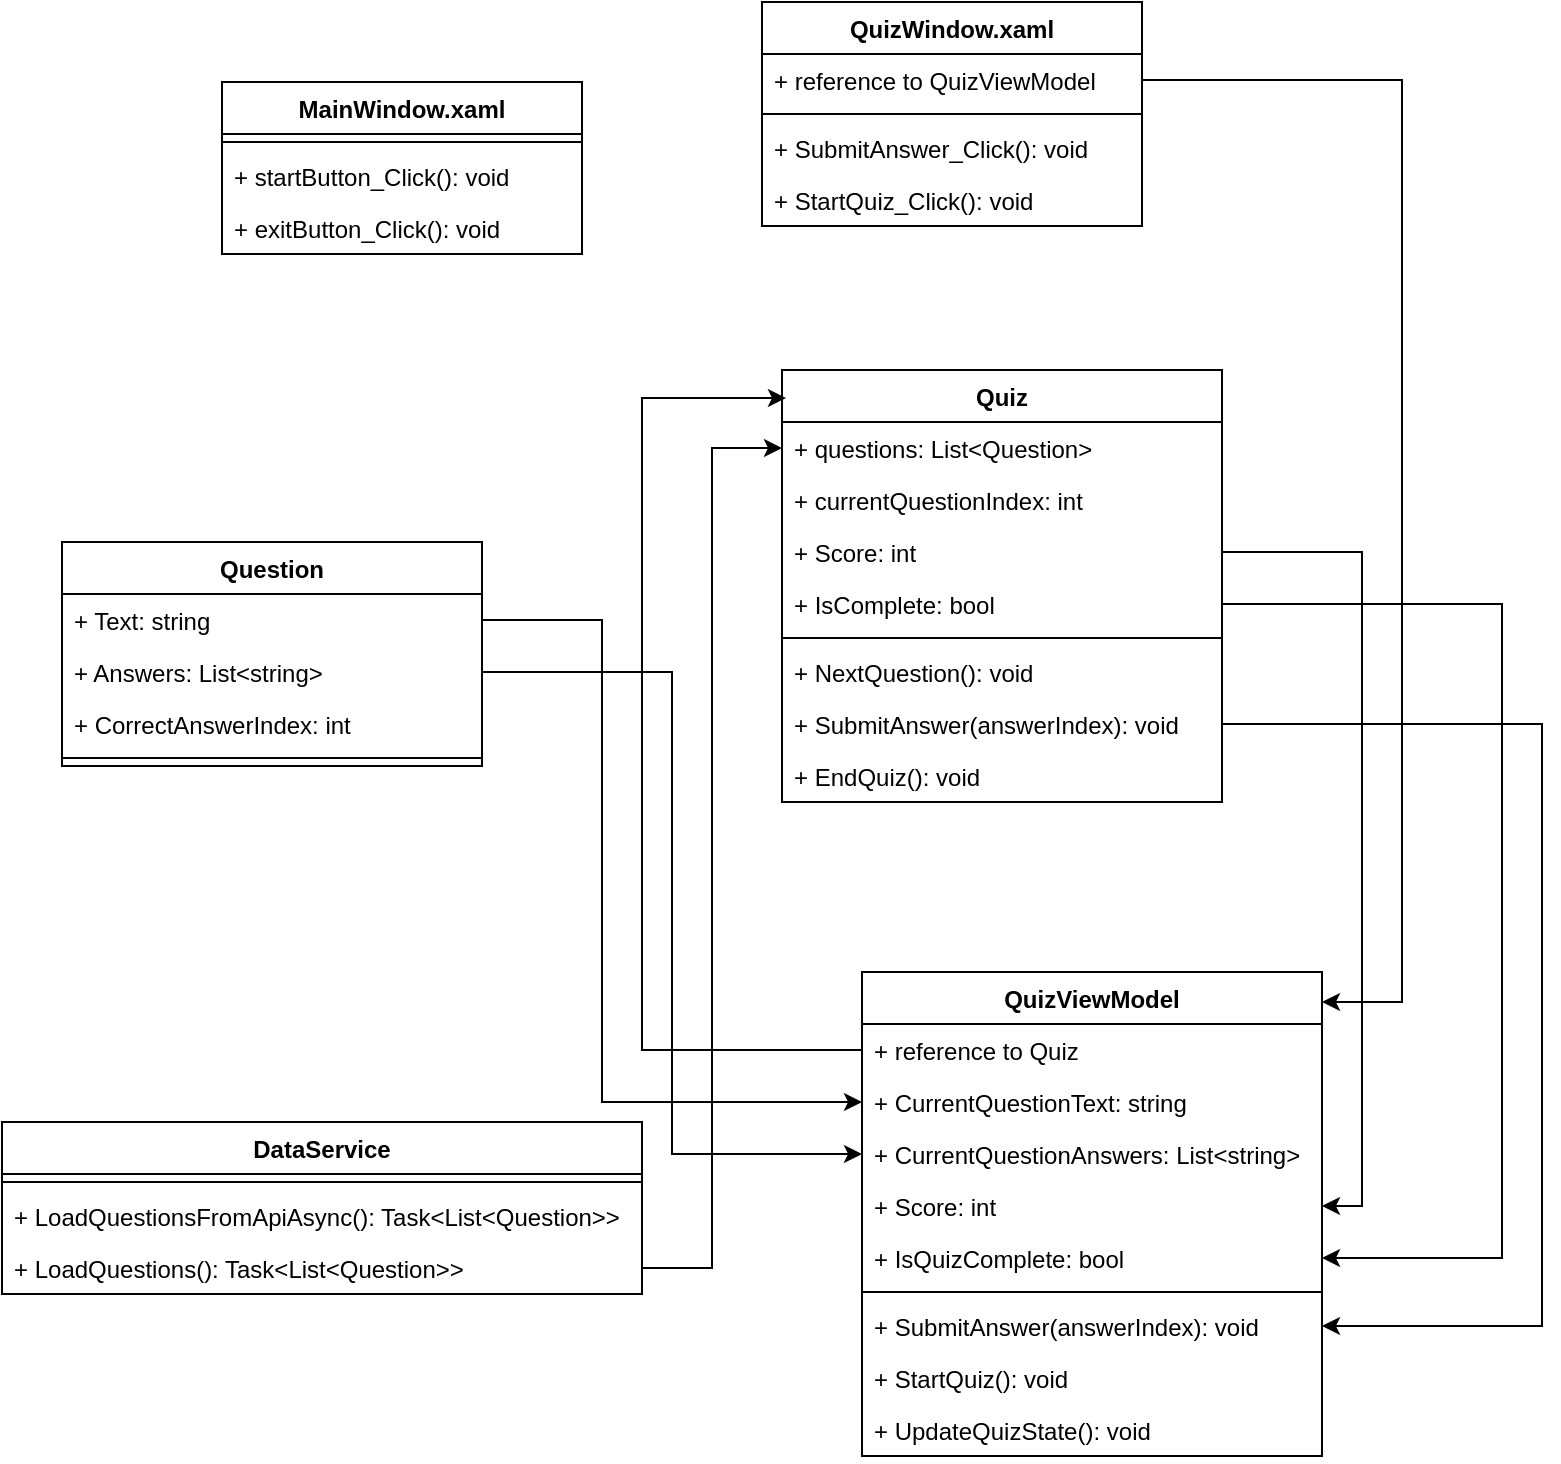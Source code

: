<mxfile version="20.8.18" type="device"><diagram id="C5RBs43oDa-KdzZeNtuy" name="Page-1"><mxGraphModel dx="1674" dy="834" grid="1" gridSize="10" guides="1" tooltips="1" connect="1" arrows="1" fold="1" page="1" pageScale="1" pageWidth="827" pageHeight="1169" math="0" shadow="0"><root><mxCell id="WIyWlLk6GJQsqaUBKTNV-0"/><mxCell id="WIyWlLk6GJQsqaUBKTNV-1" parent="WIyWlLk6GJQsqaUBKTNV-0"/><mxCell id="sbfS5uuyWjR03pBwerf1-0" value="MainWindow.xaml" style="swimlane;fontStyle=1;align=center;verticalAlign=top;childLayout=stackLayout;horizontal=1;startSize=26;horizontalStack=0;resizeParent=1;resizeParentMax=0;resizeLast=0;collapsible=1;marginBottom=0;" vertex="1" parent="WIyWlLk6GJQsqaUBKTNV-1"><mxGeometry x="110" y="140" width="180" height="86" as="geometry"/></mxCell><mxCell id="sbfS5uuyWjR03pBwerf1-1" value="" style="line;strokeWidth=1;fillColor=none;align=left;verticalAlign=middle;spacingTop=-1;spacingLeft=3;spacingRight=3;rotatable=0;labelPosition=right;points=[];portConstraint=eastwest;strokeColor=inherit;" vertex="1" parent="sbfS5uuyWjR03pBwerf1-0"><mxGeometry y="26" width="180" height="8" as="geometry"/></mxCell><mxCell id="sbfS5uuyWjR03pBwerf1-2" value="+ startButton_Click(): void" style="text;strokeColor=none;fillColor=none;align=left;verticalAlign=top;spacingLeft=4;spacingRight=4;overflow=hidden;rotatable=0;points=[[0,0.5],[1,0.5]];portConstraint=eastwest;" vertex="1" parent="sbfS5uuyWjR03pBwerf1-0"><mxGeometry y="34" width="180" height="26" as="geometry"/></mxCell><mxCell id="sbfS5uuyWjR03pBwerf1-3" value="+ exitButton_Click(): void" style="text;strokeColor=none;fillColor=none;align=left;verticalAlign=top;spacingLeft=4;spacingRight=4;overflow=hidden;rotatable=0;points=[[0,0.5],[1,0.5]];portConstraint=eastwest;" vertex="1" parent="sbfS5uuyWjR03pBwerf1-0"><mxGeometry y="60" width="180" height="26" as="geometry"/></mxCell><mxCell id="sbfS5uuyWjR03pBwerf1-4" value="Question" style="swimlane;fontStyle=1;align=center;verticalAlign=top;childLayout=stackLayout;horizontal=1;startSize=26;horizontalStack=0;resizeParent=1;resizeParentMax=0;resizeLast=0;collapsible=1;marginBottom=0;" vertex="1" parent="WIyWlLk6GJQsqaUBKTNV-1"><mxGeometry x="30" y="370" width="210" height="112" as="geometry"/></mxCell><mxCell id="sbfS5uuyWjR03pBwerf1-5" value="+ Text: string" style="text;strokeColor=none;fillColor=none;align=left;verticalAlign=top;spacingLeft=4;spacingRight=4;overflow=hidden;rotatable=0;points=[[0,0.5],[1,0.5]];portConstraint=eastwest;" vertex="1" parent="sbfS5uuyWjR03pBwerf1-4"><mxGeometry y="26" width="210" height="26" as="geometry"/></mxCell><mxCell id="sbfS5uuyWjR03pBwerf1-6" value="+ Answers: List&lt;string&gt;" style="text;strokeColor=none;fillColor=none;align=left;verticalAlign=top;spacingLeft=4;spacingRight=4;overflow=hidden;rotatable=0;points=[[0,0.5],[1,0.5]];portConstraint=eastwest;" vertex="1" parent="sbfS5uuyWjR03pBwerf1-4"><mxGeometry y="52" width="210" height="26" as="geometry"/></mxCell><mxCell id="sbfS5uuyWjR03pBwerf1-7" value="+ CorrectAnswerIndex: int" style="text;strokeColor=none;fillColor=none;align=left;verticalAlign=top;spacingLeft=4;spacingRight=4;overflow=hidden;rotatable=0;points=[[0,0.5],[1,0.5]];portConstraint=eastwest;" vertex="1" parent="sbfS5uuyWjR03pBwerf1-4"><mxGeometry y="78" width="210" height="26" as="geometry"/></mxCell><mxCell id="sbfS5uuyWjR03pBwerf1-8" value="" style="line;strokeWidth=1;fillColor=none;align=left;verticalAlign=middle;spacingTop=-1;spacingLeft=3;spacingRight=3;rotatable=0;labelPosition=right;points=[];portConstraint=eastwest;strokeColor=inherit;" vertex="1" parent="sbfS5uuyWjR03pBwerf1-4"><mxGeometry y="104" width="210" height="8" as="geometry"/></mxCell><mxCell id="sbfS5uuyWjR03pBwerf1-9" value="Quiz" style="swimlane;fontStyle=1;align=center;verticalAlign=top;childLayout=stackLayout;horizontal=1;startSize=26;horizontalStack=0;resizeParent=1;resizeParentMax=0;resizeLast=0;collapsible=1;marginBottom=0;" vertex="1" parent="WIyWlLk6GJQsqaUBKTNV-1"><mxGeometry x="390" y="284" width="220" height="216" as="geometry"/></mxCell><mxCell id="sbfS5uuyWjR03pBwerf1-10" value="+ questions: List&lt;Question&gt;" style="text;strokeColor=none;fillColor=none;align=left;verticalAlign=top;spacingLeft=4;spacingRight=4;overflow=hidden;rotatable=0;points=[[0,0.5],[1,0.5]];portConstraint=eastwest;" vertex="1" parent="sbfS5uuyWjR03pBwerf1-9"><mxGeometry y="26" width="220" height="26" as="geometry"/></mxCell><mxCell id="sbfS5uuyWjR03pBwerf1-11" value="+ currentQuestionIndex: int" style="text;strokeColor=none;fillColor=none;align=left;verticalAlign=top;spacingLeft=4;spacingRight=4;overflow=hidden;rotatable=0;points=[[0,0.5],[1,0.5]];portConstraint=eastwest;" vertex="1" parent="sbfS5uuyWjR03pBwerf1-9"><mxGeometry y="52" width="220" height="26" as="geometry"/></mxCell><mxCell id="sbfS5uuyWjR03pBwerf1-12" value="+ Score: int" style="text;strokeColor=none;fillColor=none;align=left;verticalAlign=top;spacingLeft=4;spacingRight=4;overflow=hidden;rotatable=0;points=[[0,0.5],[1,0.5]];portConstraint=eastwest;" vertex="1" parent="sbfS5uuyWjR03pBwerf1-9"><mxGeometry y="78" width="220" height="26" as="geometry"/></mxCell><mxCell id="sbfS5uuyWjR03pBwerf1-13" value="+ IsComplete: bool" style="text;strokeColor=none;fillColor=none;align=left;verticalAlign=top;spacingLeft=4;spacingRight=4;overflow=hidden;rotatable=0;points=[[0,0.5],[1,0.5]];portConstraint=eastwest;" vertex="1" parent="sbfS5uuyWjR03pBwerf1-9"><mxGeometry y="104" width="220" height="26" as="geometry"/></mxCell><mxCell id="sbfS5uuyWjR03pBwerf1-14" value="" style="line;strokeWidth=1;fillColor=none;align=left;verticalAlign=middle;spacingTop=-1;spacingLeft=3;spacingRight=3;rotatable=0;labelPosition=right;points=[];portConstraint=eastwest;strokeColor=inherit;" vertex="1" parent="sbfS5uuyWjR03pBwerf1-9"><mxGeometry y="130" width="220" height="8" as="geometry"/></mxCell><mxCell id="sbfS5uuyWjR03pBwerf1-15" value="+ NextQuestion(): void" style="text;strokeColor=none;fillColor=none;align=left;verticalAlign=top;spacingLeft=4;spacingRight=4;overflow=hidden;rotatable=0;points=[[0,0.5],[1,0.5]];portConstraint=eastwest;" vertex="1" parent="sbfS5uuyWjR03pBwerf1-9"><mxGeometry y="138" width="220" height="26" as="geometry"/></mxCell><mxCell id="sbfS5uuyWjR03pBwerf1-16" value="+ SubmitAnswer(answerIndex): void" style="text;strokeColor=none;fillColor=none;align=left;verticalAlign=top;spacingLeft=4;spacingRight=4;overflow=hidden;rotatable=0;points=[[0,0.5],[1,0.5]];portConstraint=eastwest;" vertex="1" parent="sbfS5uuyWjR03pBwerf1-9"><mxGeometry y="164" width="220" height="26" as="geometry"/></mxCell><mxCell id="sbfS5uuyWjR03pBwerf1-17" value="+ EndQuiz(): void" style="text;strokeColor=none;fillColor=none;align=left;verticalAlign=top;spacingLeft=4;spacingRight=4;overflow=hidden;rotatable=0;points=[[0,0.5],[1,0.5]];portConstraint=eastwest;" vertex="1" parent="sbfS5uuyWjR03pBwerf1-9"><mxGeometry y="190" width="220" height="26" as="geometry"/></mxCell><mxCell id="sbfS5uuyWjR03pBwerf1-18" value="DataService" style="swimlane;fontStyle=1;align=center;verticalAlign=top;childLayout=stackLayout;horizontal=1;startSize=26;horizontalStack=0;resizeParent=1;resizeParentMax=0;resizeLast=0;collapsible=1;marginBottom=0;" vertex="1" parent="WIyWlLk6GJQsqaUBKTNV-1"><mxGeometry y="660" width="320" height="86" as="geometry"/></mxCell><mxCell id="sbfS5uuyWjR03pBwerf1-19" value="" style="line;strokeWidth=1;fillColor=none;align=left;verticalAlign=middle;spacingTop=-1;spacingLeft=3;spacingRight=3;rotatable=0;labelPosition=right;points=[];portConstraint=eastwest;strokeColor=inherit;" vertex="1" parent="sbfS5uuyWjR03pBwerf1-18"><mxGeometry y="26" width="320" height="8" as="geometry"/></mxCell><mxCell id="sbfS5uuyWjR03pBwerf1-20" value="+ LoadQuestionsFromApiAsync(): Task&lt;List&lt;Question&gt;&gt;" style="text;strokeColor=none;fillColor=none;align=left;verticalAlign=top;spacingLeft=4;spacingRight=4;overflow=hidden;rotatable=0;points=[[0,0.5],[1,0.5]];portConstraint=eastwest;" vertex="1" parent="sbfS5uuyWjR03pBwerf1-18"><mxGeometry y="34" width="320" height="26" as="geometry"/></mxCell><mxCell id="sbfS5uuyWjR03pBwerf1-21" value="+ LoadQuestions(): Task&lt;List&lt;Question&gt;&gt;" style="text;strokeColor=none;fillColor=none;align=left;verticalAlign=top;spacingLeft=4;spacingRight=4;overflow=hidden;rotatable=0;points=[[0,0.5],[1,0.5]];portConstraint=eastwest;" vertex="1" parent="sbfS5uuyWjR03pBwerf1-18"><mxGeometry y="60" width="320" height="26" as="geometry"/></mxCell><mxCell id="sbfS5uuyWjR03pBwerf1-22" value="QuizViewModel" style="swimlane;fontStyle=1;align=center;verticalAlign=top;childLayout=stackLayout;horizontal=1;startSize=26;horizontalStack=0;resizeParent=1;resizeParentMax=0;resizeLast=0;collapsible=1;marginBottom=0;" vertex="1" parent="WIyWlLk6GJQsqaUBKTNV-1"><mxGeometry x="430" y="585" width="230" height="242" as="geometry"/></mxCell><mxCell id="sbfS5uuyWjR03pBwerf1-23" value="+ reference to Quiz" style="text;strokeColor=none;fillColor=none;align=left;verticalAlign=top;spacingLeft=4;spacingRight=4;overflow=hidden;rotatable=0;points=[[0,0.5],[1,0.5]];portConstraint=eastwest;" vertex="1" parent="sbfS5uuyWjR03pBwerf1-22"><mxGeometry y="26" width="230" height="26" as="geometry"/></mxCell><mxCell id="sbfS5uuyWjR03pBwerf1-24" value="+ CurrentQuestionText: string" style="text;strokeColor=none;fillColor=none;align=left;verticalAlign=top;spacingLeft=4;spacingRight=4;overflow=hidden;rotatable=0;points=[[0,0.5],[1,0.5]];portConstraint=eastwest;" vertex="1" parent="sbfS5uuyWjR03pBwerf1-22"><mxGeometry y="52" width="230" height="26" as="geometry"/></mxCell><mxCell id="sbfS5uuyWjR03pBwerf1-25" value="+ CurrentQuestionAnswers: List&lt;string&gt;" style="text;strokeColor=none;fillColor=none;align=left;verticalAlign=top;spacingLeft=4;spacingRight=4;overflow=hidden;rotatable=0;points=[[0,0.5],[1,0.5]];portConstraint=eastwest;" vertex="1" parent="sbfS5uuyWjR03pBwerf1-22"><mxGeometry y="78" width="230" height="26" as="geometry"/></mxCell><mxCell id="sbfS5uuyWjR03pBwerf1-26" value="+ Score: int" style="text;strokeColor=none;fillColor=none;align=left;verticalAlign=top;spacingLeft=4;spacingRight=4;overflow=hidden;rotatable=0;points=[[0,0.5],[1,0.5]];portConstraint=eastwest;" vertex="1" parent="sbfS5uuyWjR03pBwerf1-22"><mxGeometry y="104" width="230" height="26" as="geometry"/></mxCell><mxCell id="sbfS5uuyWjR03pBwerf1-27" value="+ IsQuizComplete: bool" style="text;strokeColor=none;fillColor=none;align=left;verticalAlign=top;spacingLeft=4;spacingRight=4;overflow=hidden;rotatable=0;points=[[0,0.5],[1,0.5]];portConstraint=eastwest;" vertex="1" parent="sbfS5uuyWjR03pBwerf1-22"><mxGeometry y="130" width="230" height="26" as="geometry"/></mxCell><mxCell id="sbfS5uuyWjR03pBwerf1-28" value="" style="line;strokeWidth=1;fillColor=none;align=left;verticalAlign=middle;spacingTop=-1;spacingLeft=3;spacingRight=3;rotatable=0;labelPosition=right;points=[];portConstraint=eastwest;strokeColor=inherit;" vertex="1" parent="sbfS5uuyWjR03pBwerf1-22"><mxGeometry y="156" width="230" height="8" as="geometry"/></mxCell><mxCell id="sbfS5uuyWjR03pBwerf1-29" value="+ SubmitAnswer(answerIndex): void" style="text;strokeColor=none;fillColor=none;align=left;verticalAlign=top;spacingLeft=4;spacingRight=4;overflow=hidden;rotatable=0;points=[[0,0.5],[1,0.5]];portConstraint=eastwest;" vertex="1" parent="sbfS5uuyWjR03pBwerf1-22"><mxGeometry y="164" width="230" height="26" as="geometry"/></mxCell><mxCell id="sbfS5uuyWjR03pBwerf1-30" value="+ StartQuiz(): void" style="text;strokeColor=none;fillColor=none;align=left;verticalAlign=top;spacingLeft=4;spacingRight=4;overflow=hidden;rotatable=0;points=[[0,0.5],[1,0.5]];portConstraint=eastwest;" vertex="1" parent="sbfS5uuyWjR03pBwerf1-22"><mxGeometry y="190" width="230" height="26" as="geometry"/></mxCell><mxCell id="sbfS5uuyWjR03pBwerf1-31" value="+ UpdateQuizState(): void" style="text;strokeColor=none;fillColor=none;align=left;verticalAlign=top;spacingLeft=4;spacingRight=4;overflow=hidden;rotatable=0;points=[[0,0.5],[1,0.5]];portConstraint=eastwest;" vertex="1" parent="sbfS5uuyWjR03pBwerf1-22"><mxGeometry y="216" width="230" height="26" as="geometry"/></mxCell><mxCell id="sbfS5uuyWjR03pBwerf1-32" value="QuizWindow.xaml" style="swimlane;fontStyle=1;align=center;verticalAlign=top;childLayout=stackLayout;horizontal=1;startSize=26;horizontalStack=0;resizeParent=1;resizeParentMax=0;resizeLast=0;collapsible=1;marginBottom=0;" vertex="1" parent="WIyWlLk6GJQsqaUBKTNV-1"><mxGeometry x="380" y="100" width="190" height="112" as="geometry"/></mxCell><mxCell id="sbfS5uuyWjR03pBwerf1-33" value="+ reference to QuizViewModel" style="text;strokeColor=none;fillColor=none;align=left;verticalAlign=top;spacingLeft=4;spacingRight=4;overflow=hidden;rotatable=0;points=[[0,0.5],[1,0.5]];portConstraint=eastwest;" vertex="1" parent="sbfS5uuyWjR03pBwerf1-32"><mxGeometry y="26" width="190" height="26" as="geometry"/></mxCell><mxCell id="sbfS5uuyWjR03pBwerf1-34" value="" style="line;strokeWidth=1;fillColor=none;align=left;verticalAlign=middle;spacingTop=-1;spacingLeft=3;spacingRight=3;rotatable=0;labelPosition=right;points=[];portConstraint=eastwest;strokeColor=inherit;" vertex="1" parent="sbfS5uuyWjR03pBwerf1-32"><mxGeometry y="52" width="190" height="8" as="geometry"/></mxCell><mxCell id="sbfS5uuyWjR03pBwerf1-35" value="+ SubmitAnswer_Click(): void" style="text;strokeColor=none;fillColor=none;align=left;verticalAlign=top;spacingLeft=4;spacingRight=4;overflow=hidden;rotatable=0;points=[[0,0.5],[1,0.5]];portConstraint=eastwest;" vertex="1" parent="sbfS5uuyWjR03pBwerf1-32"><mxGeometry y="60" width="190" height="26" as="geometry"/></mxCell><mxCell id="sbfS5uuyWjR03pBwerf1-36" value="+ StartQuiz_Click(): void" style="text;strokeColor=none;fillColor=none;align=left;verticalAlign=top;spacingLeft=4;spacingRight=4;overflow=hidden;rotatable=0;points=[[0,0.5],[1,0.5]];portConstraint=eastwest;" vertex="1" parent="sbfS5uuyWjR03pBwerf1-32"><mxGeometry y="86" width="190" height="26" as="geometry"/></mxCell><mxCell id="sbfS5uuyWjR03pBwerf1-37" style="edgeStyle=orthogonalEdgeStyle;rounded=0;orthogonalLoop=1;jettySize=auto;html=1;" edge="1" parent="WIyWlLk6GJQsqaUBKTNV-1" source="sbfS5uuyWjR03pBwerf1-33" target="sbfS5uuyWjR03pBwerf1-22"><mxGeometry relative="1" as="geometry"><Array as="points"><mxPoint x="700" y="139"/><mxPoint x="700" y="600"/></Array></mxGeometry></mxCell><mxCell id="sbfS5uuyWjR03pBwerf1-38" style="edgeStyle=orthogonalEdgeStyle;rounded=0;orthogonalLoop=1;jettySize=auto;html=1;entryX=0.009;entryY=0.065;entryDx=0;entryDy=0;entryPerimeter=0;" edge="1" parent="WIyWlLk6GJQsqaUBKTNV-1" source="sbfS5uuyWjR03pBwerf1-23" target="sbfS5uuyWjR03pBwerf1-9"><mxGeometry relative="1" as="geometry"><Array as="points"><mxPoint x="320" y="624"/><mxPoint x="320" y="298"/></Array></mxGeometry></mxCell><mxCell id="sbfS5uuyWjR03pBwerf1-39" style="edgeStyle=orthogonalEdgeStyle;rounded=0;orthogonalLoop=1;jettySize=auto;html=1;entryX=0;entryY=0.5;entryDx=0;entryDy=0;" edge="1" parent="WIyWlLk6GJQsqaUBKTNV-1" source="sbfS5uuyWjR03pBwerf1-21" target="sbfS5uuyWjR03pBwerf1-10"><mxGeometry relative="1" as="geometry"/></mxCell><mxCell id="sbfS5uuyWjR03pBwerf1-40" style="edgeStyle=orthogonalEdgeStyle;rounded=0;orthogonalLoop=1;jettySize=auto;html=1;entryX=1;entryY=0.5;entryDx=0;entryDy=0;" edge="1" parent="WIyWlLk6GJQsqaUBKTNV-1" source="sbfS5uuyWjR03pBwerf1-12" target="sbfS5uuyWjR03pBwerf1-26"><mxGeometry relative="1" as="geometry"/></mxCell><mxCell id="sbfS5uuyWjR03pBwerf1-41" style="edgeStyle=orthogonalEdgeStyle;rounded=0;orthogonalLoop=1;jettySize=auto;html=1;entryX=0;entryY=0.5;entryDx=0;entryDy=0;" edge="1" parent="WIyWlLk6GJQsqaUBKTNV-1" source="sbfS5uuyWjR03pBwerf1-6" target="sbfS5uuyWjR03pBwerf1-25"><mxGeometry relative="1" as="geometry"/></mxCell><mxCell id="sbfS5uuyWjR03pBwerf1-42" style="edgeStyle=orthogonalEdgeStyle;rounded=0;orthogonalLoop=1;jettySize=auto;html=1;entryX=0;entryY=0.5;entryDx=0;entryDy=0;" edge="1" parent="WIyWlLk6GJQsqaUBKTNV-1" source="sbfS5uuyWjR03pBwerf1-5" target="sbfS5uuyWjR03pBwerf1-24"><mxGeometry relative="1" as="geometry"><Array as="points"><mxPoint x="300" y="409"/><mxPoint x="300" y="650"/></Array></mxGeometry></mxCell><mxCell id="sbfS5uuyWjR03pBwerf1-43" style="edgeStyle=orthogonalEdgeStyle;rounded=0;orthogonalLoop=1;jettySize=auto;html=1;entryX=1;entryY=0.5;entryDx=0;entryDy=0;" edge="1" parent="WIyWlLk6GJQsqaUBKTNV-1" source="sbfS5uuyWjR03pBwerf1-13" target="sbfS5uuyWjR03pBwerf1-27"><mxGeometry relative="1" as="geometry"><Array as="points"><mxPoint x="750" y="401"/><mxPoint x="750" y="728"/></Array></mxGeometry></mxCell><mxCell id="sbfS5uuyWjR03pBwerf1-44" style="edgeStyle=orthogonalEdgeStyle;rounded=0;orthogonalLoop=1;jettySize=auto;html=1;entryX=1;entryY=0.5;entryDx=0;entryDy=0;" edge="1" parent="WIyWlLk6GJQsqaUBKTNV-1" source="sbfS5uuyWjR03pBwerf1-16" target="sbfS5uuyWjR03pBwerf1-29"><mxGeometry relative="1" as="geometry"><Array as="points"><mxPoint x="770" y="461"/><mxPoint x="770" y="762"/></Array></mxGeometry></mxCell></root></mxGraphModel></diagram></mxfile>